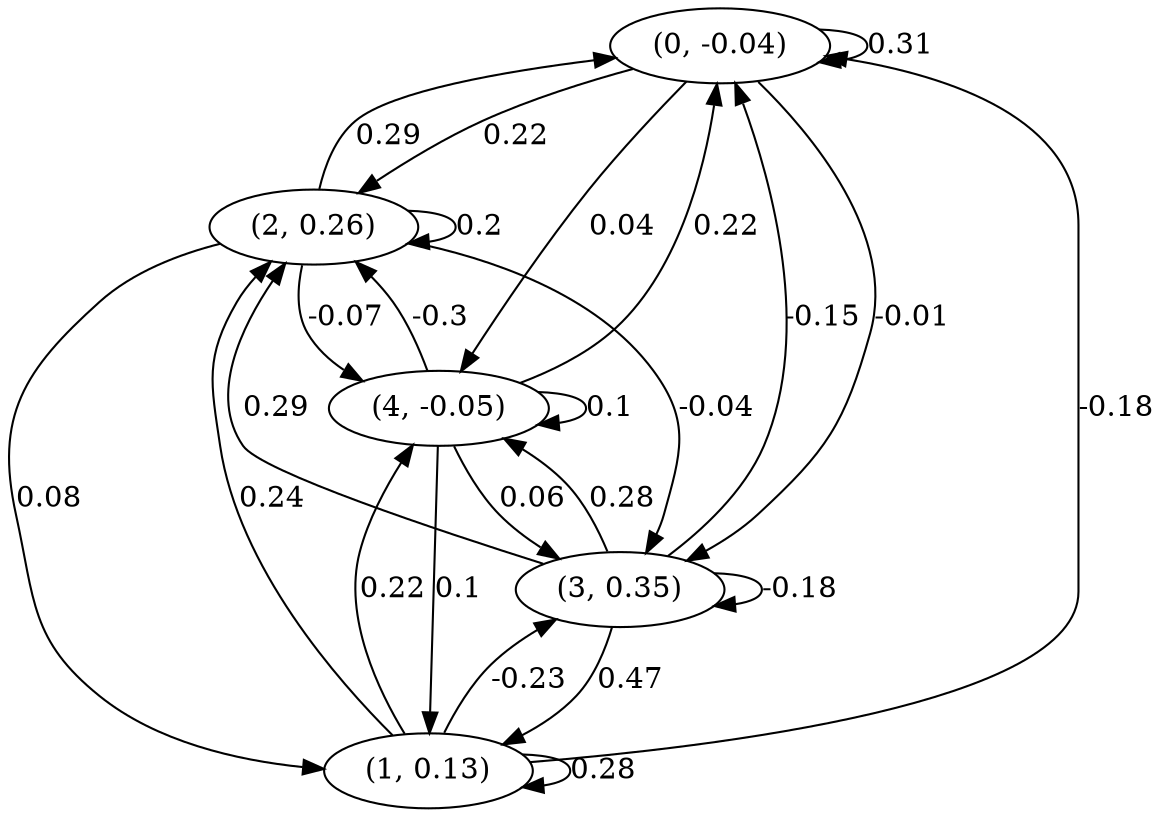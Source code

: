 digraph {
    0 [ label = "(0, -0.04)" ]
    1 [ label = "(1, 0.13)" ]
    2 [ label = "(2, 0.26)" ]
    3 [ label = "(3, 0.35)" ]
    4 [ label = "(4, -0.05)" ]
    0 -> 0 [ label = "0.31" ]
    1 -> 1 [ label = "0.28" ]
    2 -> 2 [ label = "0.2" ]
    3 -> 3 [ label = "-0.18" ]
    4 -> 4 [ label = "0.1" ]
    1 -> 0 [ label = "-0.18" ]
    2 -> 0 [ label = "0.29" ]
    3 -> 0 [ label = "-0.15" ]
    4 -> 0 [ label = "0.22" ]
    2 -> 1 [ label = "0.08" ]
    3 -> 1 [ label = "0.47" ]
    4 -> 1 [ label = "0.1" ]
    0 -> 2 [ label = "0.22" ]
    1 -> 2 [ label = "0.24" ]
    3 -> 2 [ label = "0.29" ]
    4 -> 2 [ label = "-0.3" ]
    0 -> 3 [ label = "-0.01" ]
    1 -> 3 [ label = "-0.23" ]
    2 -> 3 [ label = "-0.04" ]
    4 -> 3 [ label = "0.06" ]
    0 -> 4 [ label = "0.04" ]
    1 -> 4 [ label = "0.22" ]
    2 -> 4 [ label = "-0.07" ]
    3 -> 4 [ label = "0.28" ]
}

